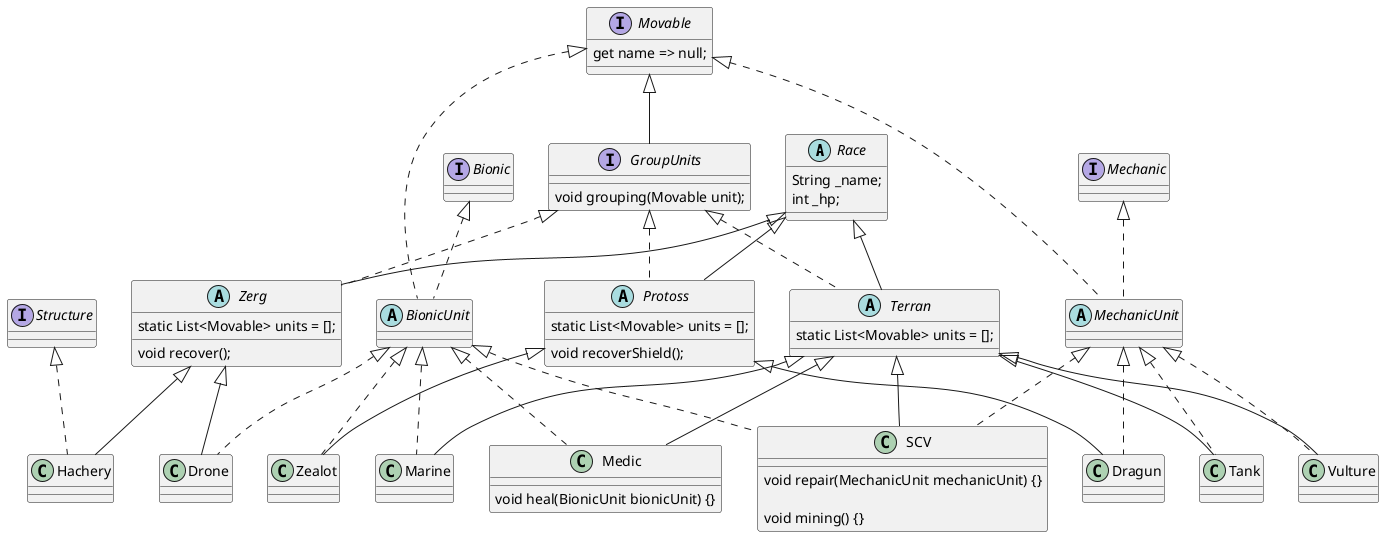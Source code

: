 @startuml Starcraft
abstract class Race {
  String _name;
  int _hp;

}

 interface  Structure {}

 interface  Movable {
  get name => null;
}

 interface  GroupUnits implements Movable {
  void grouping(Movable unit);
}

 interface  Bionic {}

 interface  Mechanic {}

abstract class BionicUnit implements Bionic, Movable {}

abstract class MechanicUnit implements Mechanic, Movable {}

abstract class Terran extends Race implements GroupUnits {

  static List<Movable> units = [];

}

class Marine extends Terran implements BionicUnit {
}

class Medic extends Terran implements BionicUnit {

  void heal(BionicUnit bionicUnit) {}
}

class Tank extends Terran implements MechanicUnit {
}

class Vulture extends Terran implements MechanicUnit {
}

class SCV extends Terran implements BionicUnit, MechanicUnit {

  void repair(MechanicUnit mechanicUnit) {}

  void mining() {}
}

abstract class Zerg extends Race implements GroupUnits {
  void recover();

  static List<Movable> units = [];

}

class Drone extends Zerg implements BionicUnit {
}

class Hachery extends Zerg implements Structure {
}

abstract class Protoss extends Race implements GroupUnits {

  void recoverShield();

  static List<Movable> units = [];
}

class Zealot extends Protoss implements BionicUnit {
}

class Dragun extends Protoss implements MechanicUnit {
}

@enduml